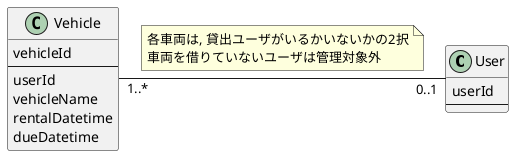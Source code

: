 @startuml

class User {
    userId
    ---
}

class Vehicle {
    vehicleId
    ---
    userId
    vehicleName
    rentalDatetime
    dueDatetime
}


Vehicle "1..*" - "0..1" User
note on link 
各車両は, 貸出ユーザがいるかいないかの2択
車両を借りていないユーザは管理対象外
end note


@enduml
